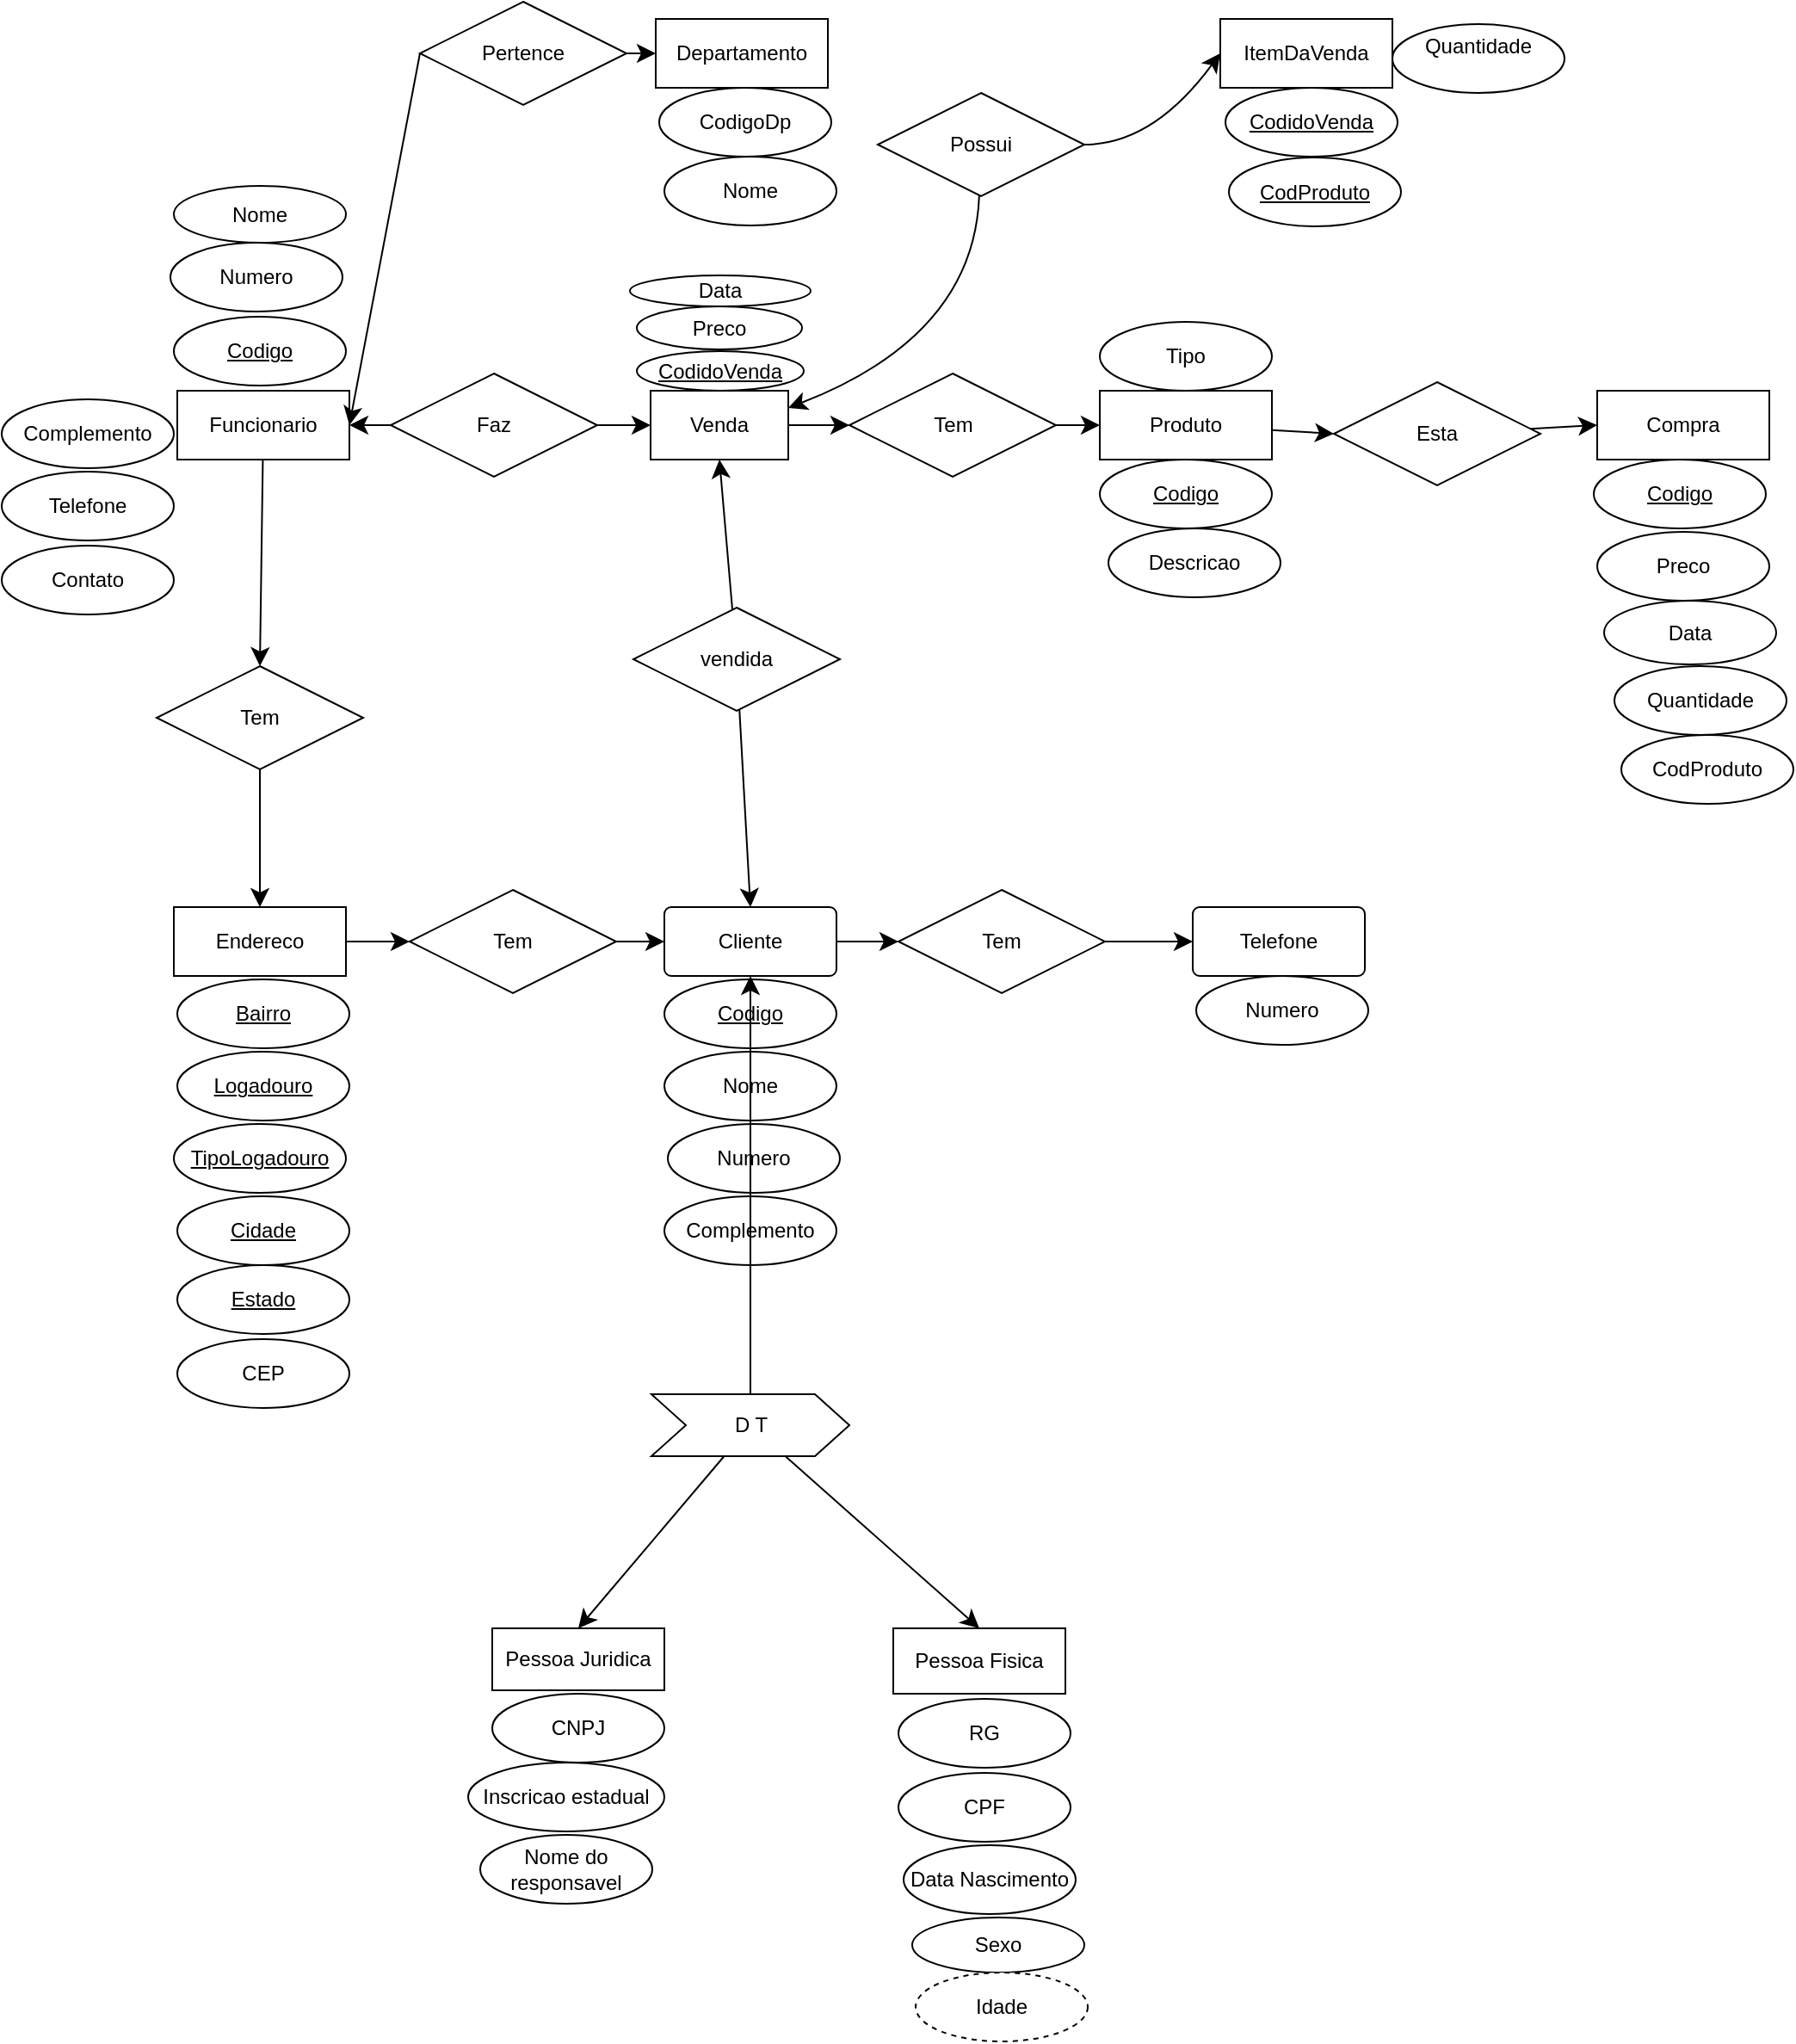 <mxfile version="24.4.4" type="github">
  <diagram name="Página-1" id="MuoJyKg8qo2By2JafhDk">
    <mxGraphModel dx="1536" dy="1331" grid="0" gridSize="10" guides="1" tooltips="1" connect="1" arrows="1" fold="1" page="0" pageScale="1" pageWidth="827" pageHeight="1169" math="0" shadow="0">
      <root>
        <mxCell id="0" />
        <mxCell id="1" parent="0" />
        <mxCell id="j3iOtMdaD4tU8map6Iq3-1" value="Telefone" style="rounded=1;arcSize=10;whiteSpace=wrap;html=1;align=center;" vertex="1" parent="1">
          <mxGeometry x="343" y="-142" width="100" height="40" as="geometry" />
        </mxCell>
        <mxCell id="j3iOtMdaD4tU8map6Iq3-22" style="edgeStyle=none;curved=1;rounded=0;orthogonalLoop=1;jettySize=auto;html=1;entryX=0;entryY=0.5;entryDx=0;entryDy=0;fontSize=12;startSize=8;endSize=8;" edge="1" parent="1" source="j3iOtMdaD4tU8map6Iq3-2" target="j3iOtMdaD4tU8map6Iq3-20">
          <mxGeometry relative="1" as="geometry" />
        </mxCell>
        <mxCell id="j3iOtMdaD4tU8map6Iq3-2" value="Cliente" style="rounded=1;arcSize=10;whiteSpace=wrap;html=1;align=center;" vertex="1" parent="1">
          <mxGeometry x="36" y="-142" width="100" height="40" as="geometry" />
        </mxCell>
        <mxCell id="j3iOtMdaD4tU8map6Iq3-3" value="Codigo" style="ellipse;whiteSpace=wrap;html=1;align=center;fontStyle=4;" vertex="1" parent="1">
          <mxGeometry x="36" y="-100" width="100" height="40" as="geometry" />
        </mxCell>
        <mxCell id="j3iOtMdaD4tU8map6Iq3-4" value="Numero" style="ellipse;whiteSpace=wrap;html=1;align=center;" vertex="1" parent="1">
          <mxGeometry x="345" y="-102" width="100" height="40" as="geometry" />
        </mxCell>
        <mxCell id="j3iOtMdaD4tU8map6Iq3-5" value="Nome" style="ellipse;whiteSpace=wrap;html=1;align=center;" vertex="1" parent="1">
          <mxGeometry x="36" y="-58" width="100" height="40" as="geometry" />
        </mxCell>
        <mxCell id="j3iOtMdaD4tU8map6Iq3-6" value="Complemento" style="ellipse;whiteSpace=wrap;html=1;align=center;" vertex="1" parent="1">
          <mxGeometry x="36" y="26" width="100" height="40" as="geometry" />
        </mxCell>
        <mxCell id="j3iOtMdaD4tU8map6Iq3-7" value="Numero" style="ellipse;whiteSpace=wrap;html=1;align=center;" vertex="1" parent="1">
          <mxGeometry x="38" y="-16" width="100" height="40" as="geometry" />
        </mxCell>
        <mxCell id="j3iOtMdaD4tU8map6Iq3-19" style="edgeStyle=none;curved=1;rounded=0;orthogonalLoop=1;jettySize=auto;html=1;entryX=0;entryY=0.5;entryDx=0;entryDy=0;fontSize=12;startSize=8;endSize=8;" edge="1" parent="1" source="j3iOtMdaD4tU8map6Iq3-8" target="j3iOtMdaD4tU8map6Iq3-16">
          <mxGeometry relative="1" as="geometry" />
        </mxCell>
        <mxCell id="j3iOtMdaD4tU8map6Iq3-8" value="Endereco" style="whiteSpace=wrap;html=1;align=center;" vertex="1" parent="1">
          <mxGeometry x="-249" y="-142" width="100" height="40" as="geometry" />
        </mxCell>
        <mxCell id="j3iOtMdaD4tU8map6Iq3-10" value="Logadouro" style="ellipse;whiteSpace=wrap;html=1;align=center;fontStyle=4;" vertex="1" parent="1">
          <mxGeometry x="-247" y="-58" width="100" height="40" as="geometry" />
        </mxCell>
        <mxCell id="j3iOtMdaD4tU8map6Iq3-11" value="Bairro" style="ellipse;whiteSpace=wrap;html=1;align=center;fontStyle=4;" vertex="1" parent="1">
          <mxGeometry x="-247" y="-100" width="100" height="40" as="geometry" />
        </mxCell>
        <mxCell id="j3iOtMdaD4tU8map6Iq3-12" value="TipoLogadouro" style="ellipse;whiteSpace=wrap;html=1;align=center;fontStyle=4;" vertex="1" parent="1">
          <mxGeometry x="-249" y="-16" width="100" height="40" as="geometry" />
        </mxCell>
        <mxCell id="j3iOtMdaD4tU8map6Iq3-13" value="Estado" style="ellipse;whiteSpace=wrap;html=1;align=center;fontStyle=4;" vertex="1" parent="1">
          <mxGeometry x="-247" y="66" width="100" height="40" as="geometry" />
        </mxCell>
        <mxCell id="j3iOtMdaD4tU8map6Iq3-14" value="Cidade" style="ellipse;whiteSpace=wrap;html=1;align=center;fontStyle=4;" vertex="1" parent="1">
          <mxGeometry x="-247" y="26" width="100" height="40" as="geometry" />
        </mxCell>
        <mxCell id="j3iOtMdaD4tU8map6Iq3-15" value="CEP" style="ellipse;whiteSpace=wrap;html=1;align=center;" vertex="1" parent="1">
          <mxGeometry x="-247" y="109" width="100" height="40" as="geometry" />
        </mxCell>
        <mxCell id="j3iOtMdaD4tU8map6Iq3-17" style="edgeStyle=none;curved=1;rounded=0;orthogonalLoop=1;jettySize=auto;html=1;fontSize=12;startSize=8;endSize=8;" edge="1" parent="1" source="j3iOtMdaD4tU8map6Iq3-16" target="j3iOtMdaD4tU8map6Iq3-2">
          <mxGeometry relative="1" as="geometry" />
        </mxCell>
        <mxCell id="j3iOtMdaD4tU8map6Iq3-16" value="Tem" style="shape=rhombus;perimeter=rhombusPerimeter;whiteSpace=wrap;html=1;align=center;" vertex="1" parent="1">
          <mxGeometry x="-112" y="-152" width="120" height="60" as="geometry" />
        </mxCell>
        <mxCell id="j3iOtMdaD4tU8map6Iq3-21" style="edgeStyle=none;curved=1;rounded=0;orthogonalLoop=1;jettySize=auto;html=1;entryX=0;entryY=0.5;entryDx=0;entryDy=0;fontSize=12;startSize=8;endSize=8;" edge="1" parent="1" source="j3iOtMdaD4tU8map6Iq3-20" target="j3iOtMdaD4tU8map6Iq3-1">
          <mxGeometry relative="1" as="geometry" />
        </mxCell>
        <mxCell id="j3iOtMdaD4tU8map6Iq3-20" value="Tem" style="shape=rhombus;perimeter=rhombusPerimeter;whiteSpace=wrap;html=1;align=center;" vertex="1" parent="1">
          <mxGeometry x="172" y="-152" width="120" height="60" as="geometry" />
        </mxCell>
        <mxCell id="j3iOtMdaD4tU8map6Iq3-26" style="edgeStyle=none;curved=1;rounded=0;orthogonalLoop=1;jettySize=auto;html=1;entryX=0.5;entryY=1;entryDx=0;entryDy=0;fontSize=12;startSize=8;endSize=8;" edge="1" parent="1" source="j3iOtMdaD4tU8map6Iq3-24" target="j3iOtMdaD4tU8map6Iq3-2">
          <mxGeometry relative="1" as="geometry" />
        </mxCell>
        <mxCell id="j3iOtMdaD4tU8map6Iq3-30" style="edgeStyle=none;curved=1;rounded=0;orthogonalLoop=1;jettySize=auto;html=1;entryX=0.5;entryY=0;entryDx=0;entryDy=0;fontSize=12;startSize=8;endSize=8;" edge="1" parent="1" source="j3iOtMdaD4tU8map6Iq3-24" target="j3iOtMdaD4tU8map6Iq3-28">
          <mxGeometry relative="1" as="geometry" />
        </mxCell>
        <mxCell id="j3iOtMdaD4tU8map6Iq3-31" style="edgeStyle=none;curved=1;rounded=0;orthogonalLoop=1;jettySize=auto;html=1;entryX=0.5;entryY=0;entryDx=0;entryDy=0;fontSize=12;startSize=8;endSize=8;" edge="1" parent="1" source="j3iOtMdaD4tU8map6Iq3-24" target="j3iOtMdaD4tU8map6Iq3-29">
          <mxGeometry relative="1" as="geometry" />
        </mxCell>
        <mxCell id="j3iOtMdaD4tU8map6Iq3-24" value="D T" style="shape=step;perimeter=stepPerimeter;whiteSpace=wrap;html=1;fixedSize=1;" vertex="1" parent="1">
          <mxGeometry x="28.5" y="141" width="115" height="36" as="geometry" />
        </mxCell>
        <mxCell id="j3iOtMdaD4tU8map6Iq3-28" value="Pessoa Fisica" style="whiteSpace=wrap;html=1;align=center;" vertex="1" parent="1">
          <mxGeometry x="169" y="277" width="100" height="38" as="geometry" />
        </mxCell>
        <mxCell id="j3iOtMdaD4tU8map6Iq3-29" value="Pessoa Juridica" style="whiteSpace=wrap;html=1;align=center;" vertex="1" parent="1">
          <mxGeometry x="-64" y="277" width="100" height="36" as="geometry" />
        </mxCell>
        <mxCell id="j3iOtMdaD4tU8map6Iq3-32" value="CPF" style="ellipse;whiteSpace=wrap;html=1;align=center;" vertex="1" parent="1">
          <mxGeometry x="172" y="361" width="100" height="40" as="geometry" />
        </mxCell>
        <mxCell id="j3iOtMdaD4tU8map6Iq3-33" value="RG" style="ellipse;whiteSpace=wrap;html=1;align=center;" vertex="1" parent="1">
          <mxGeometry x="172" y="318" width="100" height="40" as="geometry" />
        </mxCell>
        <mxCell id="j3iOtMdaD4tU8map6Iq3-34" value="Data Nascimento" style="ellipse;whiteSpace=wrap;html=1;align=center;" vertex="1" parent="1">
          <mxGeometry x="175" y="403" width="100" height="40" as="geometry" />
        </mxCell>
        <mxCell id="j3iOtMdaD4tU8map6Iq3-35" value="Sexo" style="ellipse;whiteSpace=wrap;html=1;align=center;" vertex="1" parent="1">
          <mxGeometry x="180" y="445" width="100" height="32" as="geometry" />
        </mxCell>
        <mxCell id="j3iOtMdaD4tU8map6Iq3-37" value="Idade" style="ellipse;whiteSpace=wrap;html=1;align=center;dashed=1;" vertex="1" parent="1">
          <mxGeometry x="182" y="477" width="100" height="40" as="geometry" />
        </mxCell>
        <mxCell id="j3iOtMdaD4tU8map6Iq3-38" value="CNPJ" style="ellipse;whiteSpace=wrap;html=1;align=center;" vertex="1" parent="1">
          <mxGeometry x="-64" y="315" width="100" height="40" as="geometry" />
        </mxCell>
        <mxCell id="j3iOtMdaD4tU8map6Iq3-39" value="Inscricao estadual" style="ellipse;whiteSpace=wrap;html=1;align=center;" vertex="1" parent="1">
          <mxGeometry x="-78" y="355" width="114" height="40" as="geometry" />
        </mxCell>
        <mxCell id="j3iOtMdaD4tU8map6Iq3-40" value="Nome do responsavel" style="ellipse;whiteSpace=wrap;html=1;align=center;" vertex="1" parent="1">
          <mxGeometry x="-71" y="397" width="100" height="40" as="geometry" />
        </mxCell>
        <mxCell id="j3iOtMdaD4tU8map6Iq3-52" style="edgeStyle=none;curved=1;rounded=0;orthogonalLoop=1;jettySize=auto;html=1;entryX=0.5;entryY=0;entryDx=0;entryDy=0;fontSize=12;startSize=8;endSize=8;" edge="1" parent="1" source="j3iOtMdaD4tU8map6Iq3-42" target="j3iOtMdaD4tU8map6Iq3-51">
          <mxGeometry relative="1" as="geometry" />
        </mxCell>
        <mxCell id="j3iOtMdaD4tU8map6Iq3-42" value="Funcionario" style="whiteSpace=wrap;html=1;align=center;" vertex="1" parent="1">
          <mxGeometry x="-247" y="-442" width="100" height="40" as="geometry" />
        </mxCell>
        <mxCell id="j3iOtMdaD4tU8map6Iq3-45" value="Codigo" style="ellipse;whiteSpace=wrap;html=1;align=center;fontStyle=4;" vertex="1" parent="1">
          <mxGeometry x="-249" y="-485" width="100" height="40" as="geometry" />
        </mxCell>
        <mxCell id="j3iOtMdaD4tU8map6Iq3-46" value="Numero" style="ellipse;whiteSpace=wrap;html=1;align=center;" vertex="1" parent="1">
          <mxGeometry x="-251" y="-528" width="100" height="40" as="geometry" />
        </mxCell>
        <mxCell id="j3iOtMdaD4tU8map6Iq3-47" value="Nome" style="ellipse;whiteSpace=wrap;html=1;align=center;" vertex="1" parent="1">
          <mxGeometry x="-249" y="-561" width="100" height="33" as="geometry" />
        </mxCell>
        <mxCell id="j3iOtMdaD4tU8map6Iq3-48" value="Complemento" style="ellipse;whiteSpace=wrap;html=1;align=center;" vertex="1" parent="1">
          <mxGeometry x="-349" y="-437" width="100" height="40" as="geometry" />
        </mxCell>
        <mxCell id="j3iOtMdaD4tU8map6Iq3-49" value="Telefone" style="ellipse;whiteSpace=wrap;html=1;align=center;" vertex="1" parent="1">
          <mxGeometry x="-349" y="-395" width="100" height="40" as="geometry" />
        </mxCell>
        <mxCell id="j3iOtMdaD4tU8map6Iq3-50" value="Contato" style="ellipse;whiteSpace=wrap;html=1;align=center;" vertex="1" parent="1">
          <mxGeometry x="-349" y="-352" width="100" height="40" as="geometry" />
        </mxCell>
        <mxCell id="j3iOtMdaD4tU8map6Iq3-53" style="edgeStyle=none;curved=1;rounded=0;orthogonalLoop=1;jettySize=auto;html=1;entryX=0.5;entryY=0;entryDx=0;entryDy=0;fontSize=12;startSize=8;endSize=8;" edge="1" parent="1" source="j3iOtMdaD4tU8map6Iq3-51" target="j3iOtMdaD4tU8map6Iq3-8">
          <mxGeometry relative="1" as="geometry" />
        </mxCell>
        <mxCell id="j3iOtMdaD4tU8map6Iq3-51" value="Tem" style="shape=rhombus;perimeter=rhombusPerimeter;whiteSpace=wrap;html=1;align=center;" vertex="1" parent="1">
          <mxGeometry x="-259" y="-282" width="120" height="60" as="geometry" />
        </mxCell>
        <mxCell id="j3iOtMdaD4tU8map6Iq3-54" value="Departamento" style="whiteSpace=wrap;html=1;align=center;" vertex="1" parent="1">
          <mxGeometry x="31" y="-658" width="100" height="40" as="geometry" />
        </mxCell>
        <mxCell id="j3iOtMdaD4tU8map6Iq3-57" value="CodigoDp" style="ellipse;whiteSpace=wrap;html=1;align=center;" vertex="1" parent="1">
          <mxGeometry x="33" y="-618" width="100" height="40" as="geometry" />
        </mxCell>
        <mxCell id="j3iOtMdaD4tU8map6Iq3-58" value="Nome" style="ellipse;whiteSpace=wrap;html=1;align=center;" vertex="1" parent="1">
          <mxGeometry x="36" y="-578" width="100" height="40" as="geometry" />
        </mxCell>
        <mxCell id="j3iOtMdaD4tU8map6Iq3-60" style="edgeStyle=none;curved=1;rounded=0;orthogonalLoop=1;jettySize=auto;html=1;entryX=0;entryY=0.5;entryDx=0;entryDy=0;fontSize=12;startSize=8;endSize=8;" edge="1" parent="1" source="j3iOtMdaD4tU8map6Iq3-59" target="j3iOtMdaD4tU8map6Iq3-54">
          <mxGeometry relative="1" as="geometry" />
        </mxCell>
        <mxCell id="j3iOtMdaD4tU8map6Iq3-61" style="edgeStyle=none;curved=1;rounded=0;orthogonalLoop=1;jettySize=auto;html=1;exitX=0;exitY=0.5;exitDx=0;exitDy=0;entryX=1;entryY=0.5;entryDx=0;entryDy=0;fontSize=12;startSize=8;endSize=8;" edge="1" parent="1" source="j3iOtMdaD4tU8map6Iq3-59" target="j3iOtMdaD4tU8map6Iq3-42">
          <mxGeometry relative="1" as="geometry" />
        </mxCell>
        <mxCell id="j3iOtMdaD4tU8map6Iq3-59" value="Pertence" style="shape=rhombus;perimeter=rhombusPerimeter;whiteSpace=wrap;html=1;align=center;" vertex="1" parent="1">
          <mxGeometry x="-106" y="-668" width="120" height="60" as="geometry" />
        </mxCell>
        <mxCell id="j3iOtMdaD4tU8map6Iq3-93" style="edgeStyle=none;curved=1;rounded=0;orthogonalLoop=1;jettySize=auto;html=1;entryX=0;entryY=0.5;entryDx=0;entryDy=0;fontSize=12;startSize=8;endSize=8;" edge="1" parent="1" source="j3iOtMdaD4tU8map6Iq3-62" target="j3iOtMdaD4tU8map6Iq3-91">
          <mxGeometry relative="1" as="geometry" />
        </mxCell>
        <mxCell id="j3iOtMdaD4tU8map6Iq3-62" value="Produto" style="whiteSpace=wrap;html=1;align=center;" vertex="1" parent="1">
          <mxGeometry x="289" y="-442" width="100" height="40" as="geometry" />
        </mxCell>
        <mxCell id="j3iOtMdaD4tU8map6Iq3-64" value="Codigo" style="ellipse;whiteSpace=wrap;html=1;align=center;fontStyle=4;" vertex="1" parent="1">
          <mxGeometry x="289" y="-402" width="100" height="40" as="geometry" />
        </mxCell>
        <mxCell id="j3iOtMdaD4tU8map6Iq3-65" value="Descricao" style="ellipse;whiteSpace=wrap;html=1;align=center;" vertex="1" parent="1">
          <mxGeometry x="294" y="-362" width="100" height="40" as="geometry" />
        </mxCell>
        <mxCell id="j3iOtMdaD4tU8map6Iq3-68" value="Tipo" style="ellipse;whiteSpace=wrap;html=1;align=center;" vertex="1" parent="1">
          <mxGeometry x="289" y="-482" width="100" height="40" as="geometry" />
        </mxCell>
        <mxCell id="j3iOtMdaD4tU8map6Iq3-72" style="edgeStyle=none;curved=1;rounded=0;orthogonalLoop=1;jettySize=auto;html=1;entryX=0;entryY=0.5;entryDx=0;entryDy=0;fontSize=12;startSize=8;endSize=8;" edge="1" parent="1" source="j3iOtMdaD4tU8map6Iq3-69" target="j3iOtMdaD4tU8map6Iq3-70">
          <mxGeometry relative="1" as="geometry" />
        </mxCell>
        <mxCell id="j3iOtMdaD4tU8map6Iq3-69" value="Venda" style="whiteSpace=wrap;html=1;align=center;" vertex="1" parent="1">
          <mxGeometry x="28" y="-442" width="80" height="40" as="geometry" />
        </mxCell>
        <mxCell id="j3iOtMdaD4tU8map6Iq3-71" style="edgeStyle=none;curved=1;rounded=0;orthogonalLoop=1;jettySize=auto;html=1;entryX=0;entryY=0.5;entryDx=0;entryDy=0;fontSize=12;startSize=8;endSize=8;" edge="1" parent="1" source="j3iOtMdaD4tU8map6Iq3-70" target="j3iOtMdaD4tU8map6Iq3-62">
          <mxGeometry relative="1" as="geometry" />
        </mxCell>
        <mxCell id="j3iOtMdaD4tU8map6Iq3-70" value="Tem" style="shape=rhombus;perimeter=rhombusPerimeter;whiteSpace=wrap;html=1;align=center;" vertex="1" parent="1">
          <mxGeometry x="143.5" y="-452" width="120" height="60" as="geometry" />
        </mxCell>
        <mxCell id="j3iOtMdaD4tU8map6Iq3-74" style="edgeStyle=none;curved=1;rounded=0;orthogonalLoop=1;jettySize=auto;html=1;fontSize=12;startSize=8;endSize=8;" edge="1" parent="1" source="j3iOtMdaD4tU8map6Iq3-73" target="j3iOtMdaD4tU8map6Iq3-42">
          <mxGeometry relative="1" as="geometry" />
        </mxCell>
        <mxCell id="j3iOtMdaD4tU8map6Iq3-75" style="edgeStyle=none;curved=1;rounded=0;orthogonalLoop=1;jettySize=auto;html=1;exitX=1;exitY=0.5;exitDx=0;exitDy=0;entryX=0;entryY=0.5;entryDx=0;entryDy=0;fontSize=12;startSize=8;endSize=8;" edge="1" parent="1" source="j3iOtMdaD4tU8map6Iq3-73" target="j3iOtMdaD4tU8map6Iq3-69">
          <mxGeometry relative="1" as="geometry" />
        </mxCell>
        <mxCell id="j3iOtMdaD4tU8map6Iq3-73" value="Faz" style="shape=rhombus;perimeter=rhombusPerimeter;whiteSpace=wrap;html=1;align=center;" vertex="1" parent="1">
          <mxGeometry x="-123" y="-452" width="120" height="60" as="geometry" />
        </mxCell>
        <mxCell id="j3iOtMdaD4tU8map6Iq3-77" style="edgeStyle=none;curved=1;rounded=0;orthogonalLoop=1;jettySize=auto;html=1;entryX=0.5;entryY=1;entryDx=0;entryDy=0;fontSize=12;startSize=8;endSize=8;" edge="1" parent="1" source="j3iOtMdaD4tU8map6Iq3-76" target="j3iOtMdaD4tU8map6Iq3-69">
          <mxGeometry relative="1" as="geometry" />
        </mxCell>
        <mxCell id="j3iOtMdaD4tU8map6Iq3-78" style="edgeStyle=none;curved=1;rounded=0;orthogonalLoop=1;jettySize=auto;html=1;entryX=0.5;entryY=0;entryDx=0;entryDy=0;fontSize=12;startSize=8;endSize=8;" edge="1" parent="1" source="j3iOtMdaD4tU8map6Iq3-76" target="j3iOtMdaD4tU8map6Iq3-2">
          <mxGeometry relative="1" as="geometry" />
        </mxCell>
        <mxCell id="j3iOtMdaD4tU8map6Iq3-76" value="vendida" style="shape=rhombus;perimeter=rhombusPerimeter;whiteSpace=wrap;html=1;align=center;" vertex="1" parent="1">
          <mxGeometry x="18" y="-316" width="120" height="60" as="geometry" />
        </mxCell>
        <mxCell id="j3iOtMdaD4tU8map6Iq3-82" value="Preco" style="ellipse;whiteSpace=wrap;html=1;align=center;" vertex="1" parent="1">
          <mxGeometry x="20" y="-491" width="96" height="25" as="geometry" />
        </mxCell>
        <mxCell id="j3iOtMdaD4tU8map6Iq3-83" value="Data" style="ellipse;whiteSpace=wrap;html=1;align=center;" vertex="1" parent="1">
          <mxGeometry x="16" y="-509" width="105" height="18" as="geometry" />
        </mxCell>
        <mxCell id="j3iOtMdaD4tU8map6Iq3-84" value="Compra" style="whiteSpace=wrap;html=1;align=center;" vertex="1" parent="1">
          <mxGeometry x="578" y="-442" width="100" height="40" as="geometry" />
        </mxCell>
        <mxCell id="j3iOtMdaD4tU8map6Iq3-87" value="Codigo" style="ellipse;whiteSpace=wrap;html=1;align=center;fontStyle=4;" vertex="1" parent="1">
          <mxGeometry x="576" y="-402" width="100" height="40" as="geometry" />
        </mxCell>
        <mxCell id="j3iOtMdaD4tU8map6Iq3-88" value="Preco" style="ellipse;whiteSpace=wrap;html=1;align=center;" vertex="1" parent="1">
          <mxGeometry x="578" y="-360" width="100" height="40" as="geometry" />
        </mxCell>
        <mxCell id="j3iOtMdaD4tU8map6Iq3-90" value="Data" style="ellipse;whiteSpace=wrap;html=1;align=center;" vertex="1" parent="1">
          <mxGeometry x="582" y="-320" width="100" height="37" as="geometry" />
        </mxCell>
        <mxCell id="j3iOtMdaD4tU8map6Iq3-92" style="edgeStyle=none;curved=1;rounded=0;orthogonalLoop=1;jettySize=auto;html=1;entryX=0;entryY=0.5;entryDx=0;entryDy=0;fontSize=12;startSize=8;endSize=8;" edge="1" parent="1" source="j3iOtMdaD4tU8map6Iq3-91" target="j3iOtMdaD4tU8map6Iq3-84">
          <mxGeometry relative="1" as="geometry" />
        </mxCell>
        <mxCell id="j3iOtMdaD4tU8map6Iq3-91" value="Esta" style="shape=rhombus;perimeter=rhombusPerimeter;whiteSpace=wrap;html=1;align=center;" vertex="1" parent="1">
          <mxGeometry x="425" y="-447" width="120" height="60" as="geometry" />
        </mxCell>
        <mxCell id="j3iOtMdaD4tU8map6Iq3-94" value="Quantidade" style="ellipse;whiteSpace=wrap;html=1;align=center;" vertex="1" parent="1">
          <mxGeometry x="588" y="-282" width="100" height="40" as="geometry" />
        </mxCell>
        <mxCell id="j3iOtMdaD4tU8map6Iq3-96" value="CodProduto" style="ellipse;whiteSpace=wrap;html=1;align=center;" vertex="1" parent="1">
          <mxGeometry x="592" y="-242" width="100" height="40" as="geometry" />
        </mxCell>
        <mxCell id="j3iOtMdaD4tU8map6Iq3-97" value="ItemDaVenda" style="whiteSpace=wrap;html=1;align=center;" vertex="1" parent="1">
          <mxGeometry x="359" y="-658" width="100" height="40" as="geometry" />
        </mxCell>
        <mxCell id="j3iOtMdaD4tU8map6Iq3-98" value="CodidoVenda" style="ellipse;whiteSpace=wrap;html=1;align=center;fontStyle=4;" vertex="1" parent="1">
          <mxGeometry x="362" y="-618" width="100" height="40" as="geometry" />
        </mxCell>
        <mxCell id="j3iOtMdaD4tU8map6Iq3-99" value="CodidoVenda" style="ellipse;whiteSpace=wrap;html=1;align=center;fontStyle=4;" vertex="1" parent="1">
          <mxGeometry x="20" y="-465" width="97" height="23" as="geometry" />
        </mxCell>
        <mxCell id="j3iOtMdaD4tU8map6Iq3-102" value="CodProduto" style="ellipse;whiteSpace=wrap;html=1;align=center;fontStyle=4;" vertex="1" parent="1">
          <mxGeometry x="364" y="-577.5" width="100" height="40" as="geometry" />
        </mxCell>
        <mxCell id="j3iOtMdaD4tU8map6Iq3-104" value="Quantidade&lt;div&gt;&lt;br&gt;&lt;/div&gt;" style="ellipse;whiteSpace=wrap;html=1;align=center;" vertex="1" parent="1">
          <mxGeometry x="459" y="-655" width="100" height="40" as="geometry" />
        </mxCell>
        <mxCell id="j3iOtMdaD4tU8map6Iq3-106" style="edgeStyle=none;curved=1;rounded=0;orthogonalLoop=1;jettySize=auto;html=1;entryX=1;entryY=0.25;entryDx=0;entryDy=0;fontSize=12;startSize=8;endSize=8;" edge="1" parent="1" source="j3iOtMdaD4tU8map6Iq3-105" target="j3iOtMdaD4tU8map6Iq3-69">
          <mxGeometry relative="1" as="geometry">
            <Array as="points">
              <mxPoint x="216" y="-474" />
            </Array>
          </mxGeometry>
        </mxCell>
        <mxCell id="j3iOtMdaD4tU8map6Iq3-107" style="edgeStyle=none;curved=1;rounded=0;orthogonalLoop=1;jettySize=auto;html=1;entryX=0;entryY=0.5;entryDx=0;entryDy=0;fontSize=12;startSize=8;endSize=8;" edge="1" parent="1" source="j3iOtMdaD4tU8map6Iq3-105" target="j3iOtMdaD4tU8map6Iq3-97">
          <mxGeometry relative="1" as="geometry">
            <Array as="points">
              <mxPoint x="320" y="-585" />
            </Array>
          </mxGeometry>
        </mxCell>
        <mxCell id="j3iOtMdaD4tU8map6Iq3-105" value="Possui" style="shape=rhombus;perimeter=rhombusPerimeter;whiteSpace=wrap;html=1;align=center;" vertex="1" parent="1">
          <mxGeometry x="160" y="-615" width="120" height="60" as="geometry" />
        </mxCell>
      </root>
    </mxGraphModel>
  </diagram>
</mxfile>
